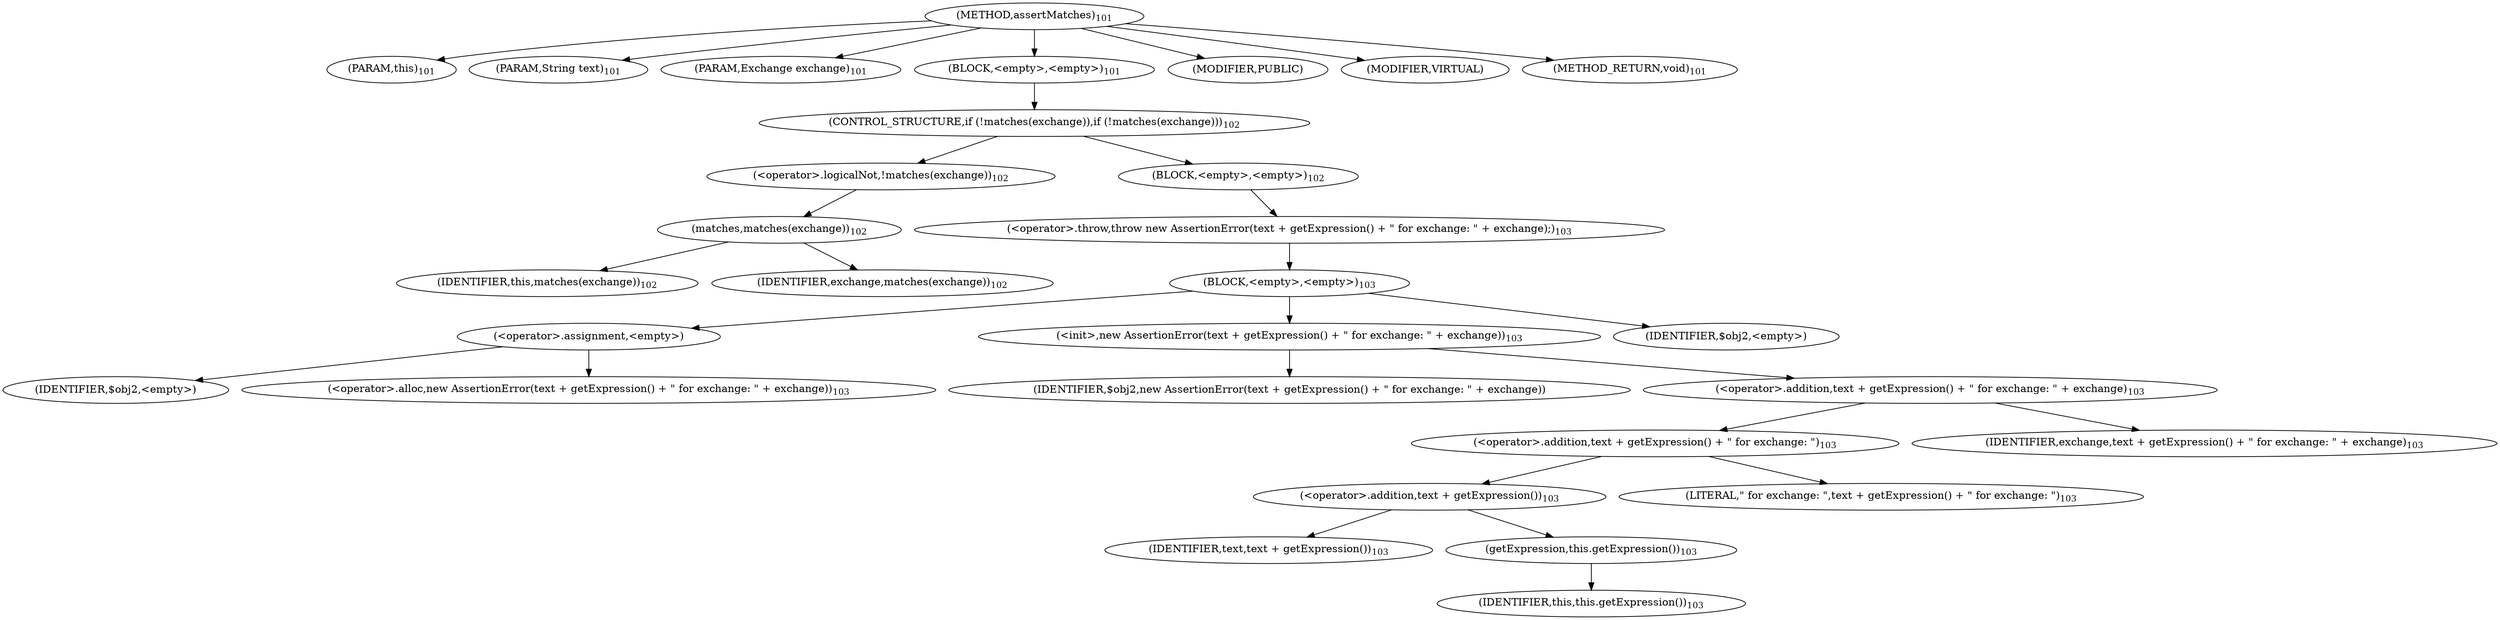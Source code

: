 digraph "assertMatches" {  
"214" [label = <(METHOD,assertMatches)<SUB>101</SUB>> ]
"19" [label = <(PARAM,this)<SUB>101</SUB>> ]
"215" [label = <(PARAM,String text)<SUB>101</SUB>> ]
"216" [label = <(PARAM,Exchange exchange)<SUB>101</SUB>> ]
"217" [label = <(BLOCK,&lt;empty&gt;,&lt;empty&gt;)<SUB>101</SUB>> ]
"218" [label = <(CONTROL_STRUCTURE,if (!matches(exchange)),if (!matches(exchange)))<SUB>102</SUB>> ]
"219" [label = <(&lt;operator&gt;.logicalNot,!matches(exchange))<SUB>102</SUB>> ]
"220" [label = <(matches,matches(exchange))<SUB>102</SUB>> ]
"18" [label = <(IDENTIFIER,this,matches(exchange))<SUB>102</SUB>> ]
"221" [label = <(IDENTIFIER,exchange,matches(exchange))<SUB>102</SUB>> ]
"222" [label = <(BLOCK,&lt;empty&gt;,&lt;empty&gt;)<SUB>102</SUB>> ]
"223" [label = <(&lt;operator&gt;.throw,throw new AssertionError(text + getExpression() + &quot; for exchange: &quot; + exchange);)<SUB>103</SUB>> ]
"224" [label = <(BLOCK,&lt;empty&gt;,&lt;empty&gt;)<SUB>103</SUB>> ]
"225" [label = <(&lt;operator&gt;.assignment,&lt;empty&gt;)> ]
"226" [label = <(IDENTIFIER,$obj2,&lt;empty&gt;)> ]
"227" [label = <(&lt;operator&gt;.alloc,new AssertionError(text + getExpression() + &quot; for exchange: &quot; + exchange))<SUB>103</SUB>> ]
"228" [label = <(&lt;init&gt;,new AssertionError(text + getExpression() + &quot; for exchange: &quot; + exchange))<SUB>103</SUB>> ]
"229" [label = <(IDENTIFIER,$obj2,new AssertionError(text + getExpression() + &quot; for exchange: &quot; + exchange))> ]
"230" [label = <(&lt;operator&gt;.addition,text + getExpression() + &quot; for exchange: &quot; + exchange)<SUB>103</SUB>> ]
"231" [label = <(&lt;operator&gt;.addition,text + getExpression() + &quot; for exchange: &quot;)<SUB>103</SUB>> ]
"232" [label = <(&lt;operator&gt;.addition,text + getExpression())<SUB>103</SUB>> ]
"233" [label = <(IDENTIFIER,text,text + getExpression())<SUB>103</SUB>> ]
"234" [label = <(getExpression,this.getExpression())<SUB>103</SUB>> ]
"20" [label = <(IDENTIFIER,this,this.getExpression())<SUB>103</SUB>> ]
"235" [label = <(LITERAL,&quot; for exchange: &quot;,text + getExpression() + &quot; for exchange: &quot;)<SUB>103</SUB>> ]
"236" [label = <(IDENTIFIER,exchange,text + getExpression() + &quot; for exchange: &quot; + exchange)<SUB>103</SUB>> ]
"237" [label = <(IDENTIFIER,$obj2,&lt;empty&gt;)> ]
"238" [label = <(MODIFIER,PUBLIC)> ]
"239" [label = <(MODIFIER,VIRTUAL)> ]
"240" [label = <(METHOD_RETURN,void)<SUB>101</SUB>> ]
  "214" -> "19" 
  "214" -> "215" 
  "214" -> "216" 
  "214" -> "217" 
  "214" -> "238" 
  "214" -> "239" 
  "214" -> "240" 
  "217" -> "218" 
  "218" -> "219" 
  "218" -> "222" 
  "219" -> "220" 
  "220" -> "18" 
  "220" -> "221" 
  "222" -> "223" 
  "223" -> "224" 
  "224" -> "225" 
  "224" -> "228" 
  "224" -> "237" 
  "225" -> "226" 
  "225" -> "227" 
  "228" -> "229" 
  "228" -> "230" 
  "230" -> "231" 
  "230" -> "236" 
  "231" -> "232" 
  "231" -> "235" 
  "232" -> "233" 
  "232" -> "234" 
  "234" -> "20" 
}
